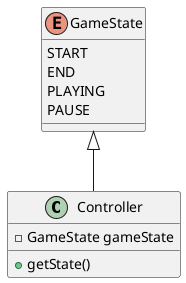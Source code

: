 @startuml
'https://plantuml.com/class-diagram

class Controller{
    - GameState gameState
    + getState()
}
enum GameState{
    START
    END
    PLAYING
    PAUSE
}

GameState <|-- Controller
@enduml